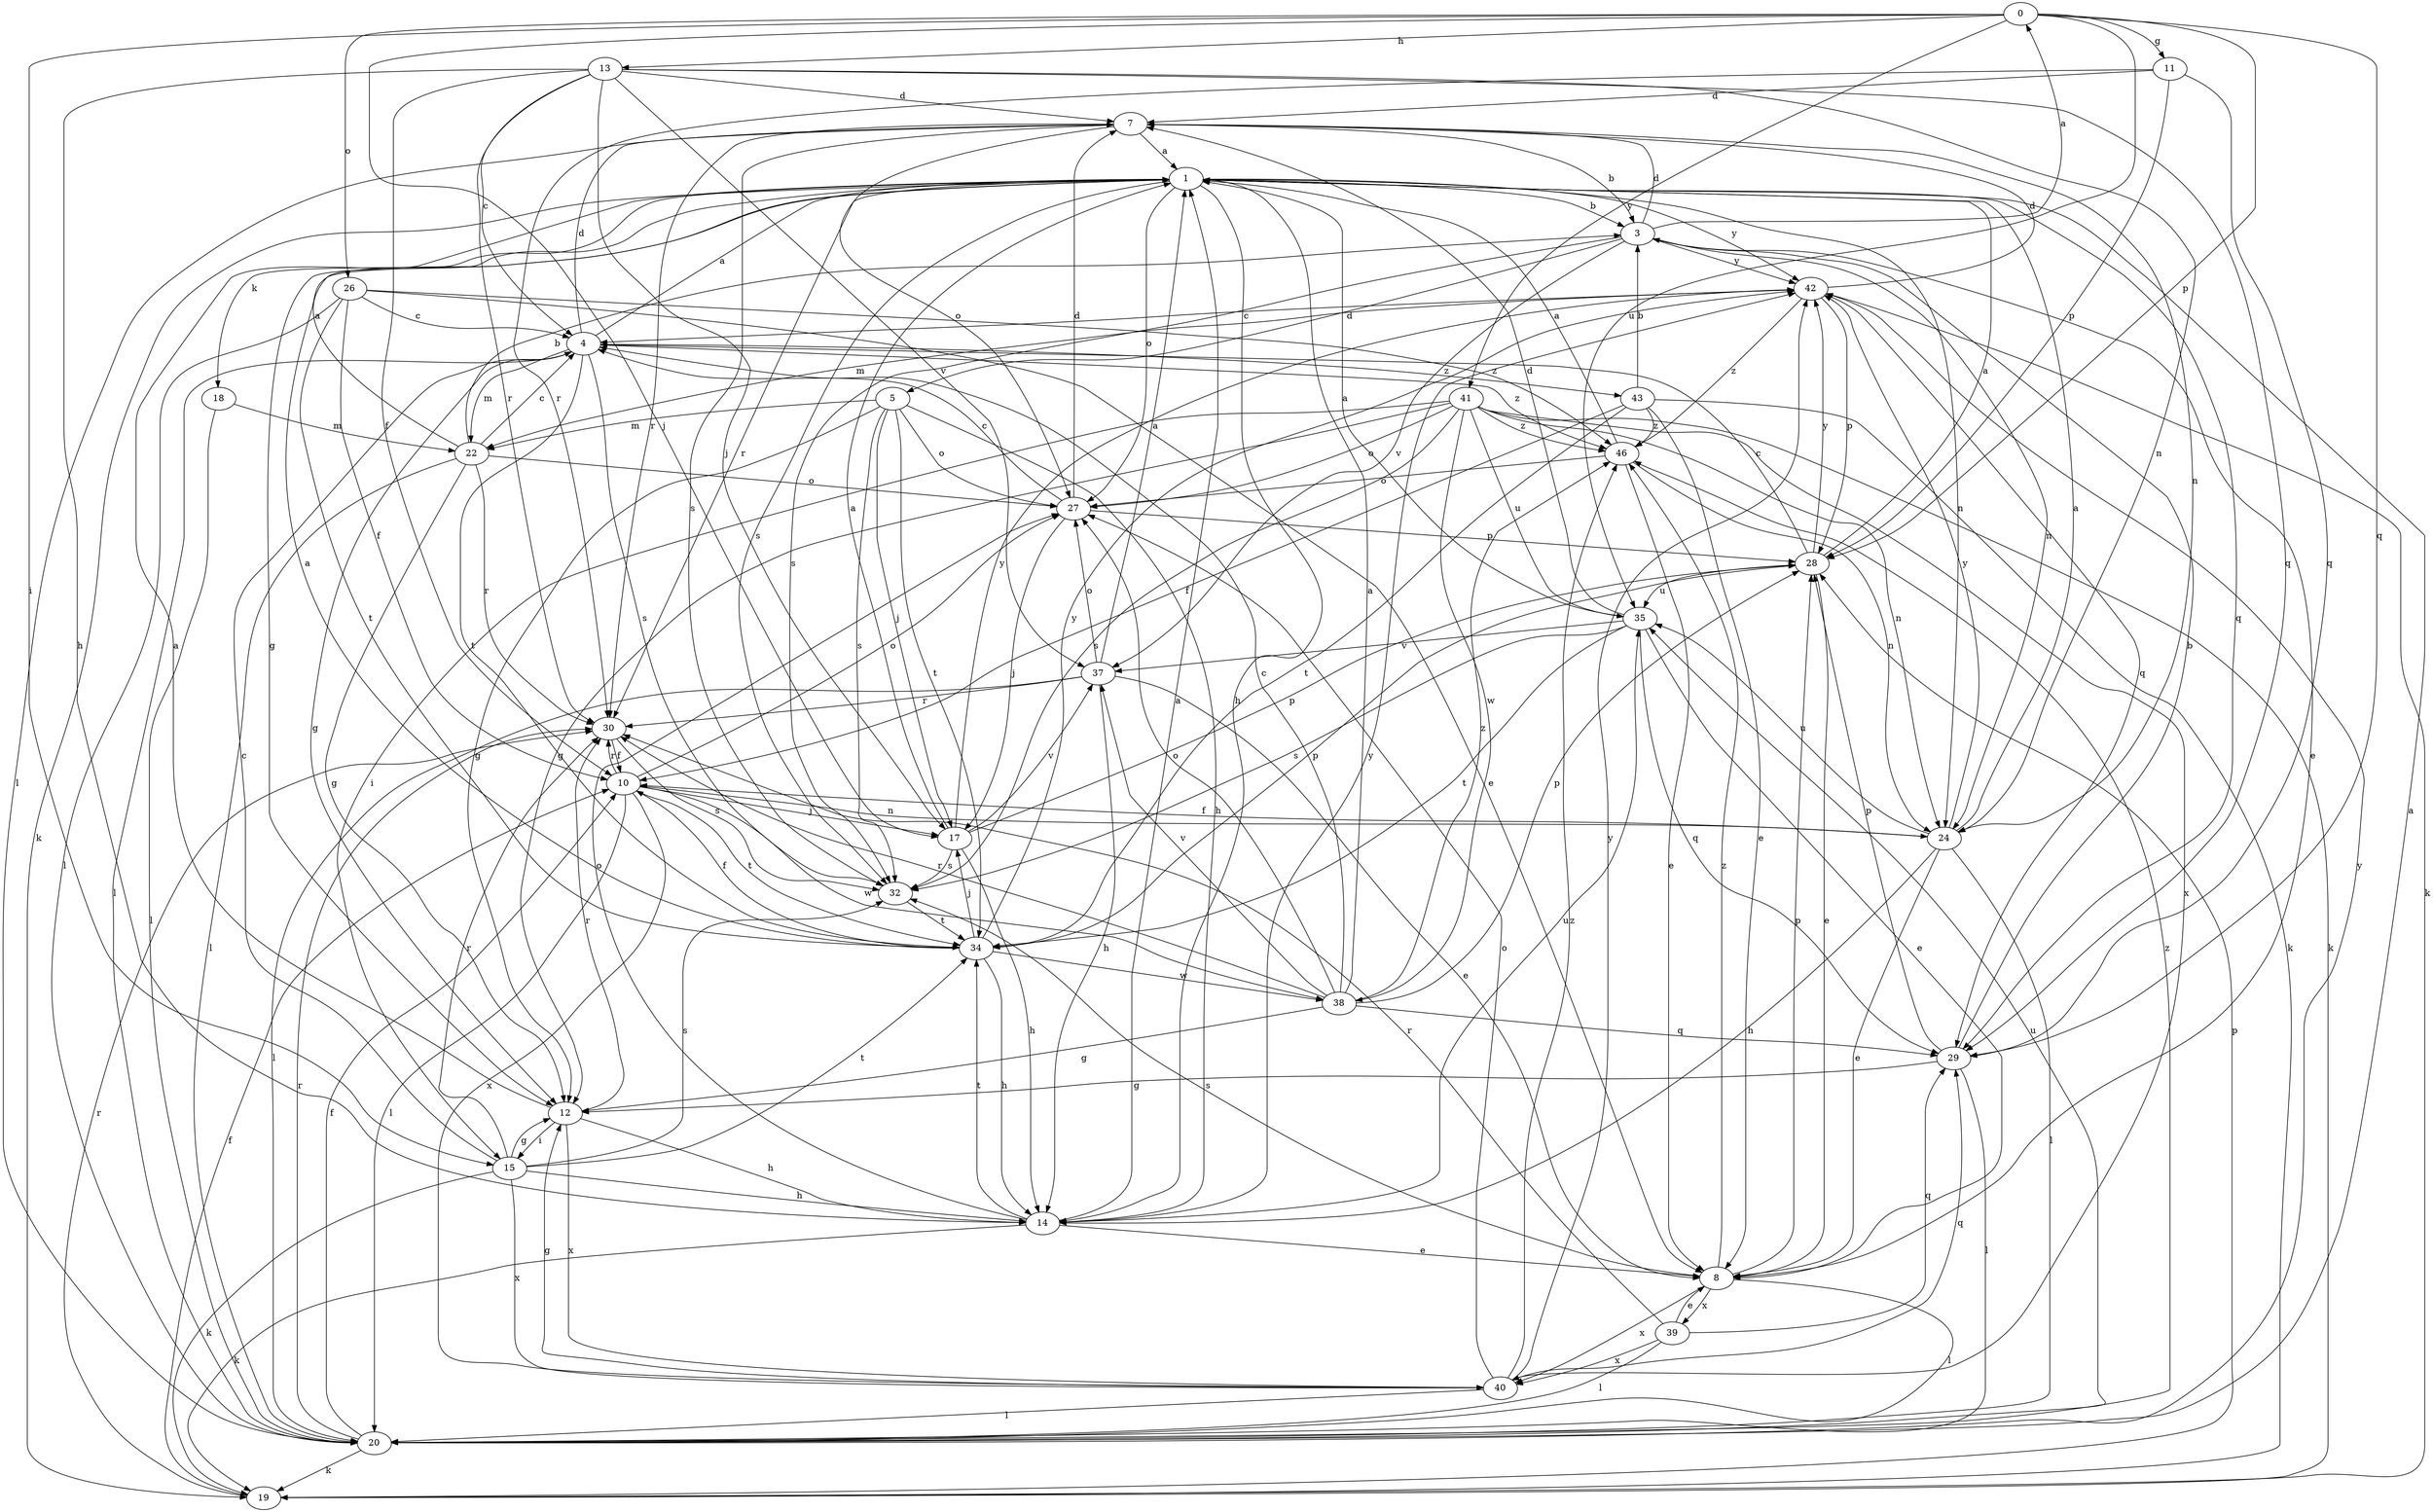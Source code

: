 strict digraph  {
0;
1;
3;
4;
5;
7;
8;
10;
11;
12;
13;
14;
15;
17;
18;
19;
20;
22;
24;
26;
27;
28;
29;
30;
32;
34;
35;
37;
38;
39;
40;
41;
42;
43;
46;
0 -> 11  [label=g];
0 -> 13  [label=h];
0 -> 15  [label=i];
0 -> 17  [label=j];
0 -> 26  [label=o];
0 -> 28  [label=p];
0 -> 29  [label=q];
0 -> 35  [label=u];
0 -> 41  [label=y];
1 -> 3  [label=b];
1 -> 12  [label=g];
1 -> 14  [label=h];
1 -> 18  [label=k];
1 -> 19  [label=k];
1 -> 24  [label=n];
1 -> 27  [label=o];
1 -> 29  [label=q];
1 -> 30  [label=r];
1 -> 32  [label=s];
1 -> 42  [label=y];
3 -> 0  [label=a];
3 -> 5  [label=d];
3 -> 7  [label=d];
3 -> 8  [label=e];
3 -> 24  [label=n];
3 -> 32  [label=s];
3 -> 37  [label=v];
3 -> 42  [label=y];
4 -> 1  [label=a];
4 -> 7  [label=d];
4 -> 12  [label=g];
4 -> 20  [label=l];
4 -> 22  [label=m];
4 -> 32  [label=s];
4 -> 34  [label=t];
4 -> 43  [label=z];
4 -> 46  [label=z];
5 -> 12  [label=g];
5 -> 14  [label=h];
5 -> 17  [label=j];
5 -> 22  [label=m];
5 -> 27  [label=o];
5 -> 32  [label=s];
5 -> 34  [label=t];
7 -> 1  [label=a];
7 -> 3  [label=b];
7 -> 20  [label=l];
7 -> 24  [label=n];
7 -> 27  [label=o];
7 -> 30  [label=r];
7 -> 32  [label=s];
8 -> 20  [label=l];
8 -> 28  [label=p];
8 -> 32  [label=s];
8 -> 39  [label=x];
8 -> 40  [label=x];
8 -> 46  [label=z];
10 -> 17  [label=j];
10 -> 20  [label=l];
10 -> 24  [label=n];
10 -> 27  [label=o];
10 -> 30  [label=r];
10 -> 34  [label=t];
10 -> 38  [label=w];
10 -> 40  [label=x];
11 -> 7  [label=d];
11 -> 28  [label=p];
11 -> 29  [label=q];
11 -> 30  [label=r];
12 -> 1  [label=a];
12 -> 14  [label=h];
12 -> 15  [label=i];
12 -> 30  [label=r];
12 -> 40  [label=x];
13 -> 4  [label=c];
13 -> 7  [label=d];
13 -> 10  [label=f];
13 -> 14  [label=h];
13 -> 17  [label=j];
13 -> 24  [label=n];
13 -> 29  [label=q];
13 -> 30  [label=r];
13 -> 37  [label=v];
14 -> 1  [label=a];
14 -> 8  [label=e];
14 -> 19  [label=k];
14 -> 27  [label=o];
14 -> 34  [label=t];
14 -> 35  [label=u];
14 -> 42  [label=y];
15 -> 4  [label=c];
15 -> 12  [label=g];
15 -> 14  [label=h];
15 -> 19  [label=k];
15 -> 30  [label=r];
15 -> 32  [label=s];
15 -> 34  [label=t];
15 -> 40  [label=x];
17 -> 1  [label=a];
17 -> 14  [label=h];
17 -> 28  [label=p];
17 -> 32  [label=s];
17 -> 37  [label=v];
17 -> 42  [label=y];
18 -> 20  [label=l];
18 -> 22  [label=m];
19 -> 10  [label=f];
19 -> 28  [label=p];
19 -> 30  [label=r];
20 -> 1  [label=a];
20 -> 10  [label=f];
20 -> 19  [label=k];
20 -> 30  [label=r];
20 -> 35  [label=u];
20 -> 42  [label=y];
20 -> 46  [label=z];
22 -> 1  [label=a];
22 -> 3  [label=b];
22 -> 4  [label=c];
22 -> 12  [label=g];
22 -> 20  [label=l];
22 -> 27  [label=o];
22 -> 30  [label=r];
24 -> 1  [label=a];
24 -> 8  [label=e];
24 -> 10  [label=f];
24 -> 14  [label=h];
24 -> 20  [label=l];
24 -> 35  [label=u];
24 -> 42  [label=y];
26 -> 4  [label=c];
26 -> 8  [label=e];
26 -> 10  [label=f];
26 -> 20  [label=l];
26 -> 34  [label=t];
26 -> 46  [label=z];
27 -> 4  [label=c];
27 -> 7  [label=d];
27 -> 17  [label=j];
27 -> 28  [label=p];
28 -> 1  [label=a];
28 -> 4  [label=c];
28 -> 8  [label=e];
28 -> 35  [label=u];
28 -> 42  [label=y];
29 -> 3  [label=b];
29 -> 12  [label=g];
29 -> 20  [label=l];
29 -> 28  [label=p];
30 -> 10  [label=f];
30 -> 32  [label=s];
32 -> 34  [label=t];
34 -> 1  [label=a];
34 -> 10  [label=f];
34 -> 14  [label=h];
34 -> 17  [label=j];
34 -> 28  [label=p];
34 -> 38  [label=w];
34 -> 42  [label=y];
35 -> 1  [label=a];
35 -> 7  [label=d];
35 -> 8  [label=e];
35 -> 29  [label=q];
35 -> 32  [label=s];
35 -> 34  [label=t];
35 -> 37  [label=v];
37 -> 1  [label=a];
37 -> 8  [label=e];
37 -> 14  [label=h];
37 -> 20  [label=l];
37 -> 27  [label=o];
37 -> 30  [label=r];
38 -> 1  [label=a];
38 -> 4  [label=c];
38 -> 12  [label=g];
38 -> 27  [label=o];
38 -> 28  [label=p];
38 -> 29  [label=q];
38 -> 30  [label=r];
38 -> 37  [label=v];
38 -> 46  [label=z];
39 -> 8  [label=e];
39 -> 20  [label=l];
39 -> 29  [label=q];
39 -> 30  [label=r];
39 -> 40  [label=x];
40 -> 12  [label=g];
40 -> 20  [label=l];
40 -> 27  [label=o];
40 -> 29  [label=q];
40 -> 42  [label=y];
40 -> 46  [label=z];
41 -> 12  [label=g];
41 -> 15  [label=i];
41 -> 19  [label=k];
41 -> 24  [label=n];
41 -> 27  [label=o];
41 -> 32  [label=s];
41 -> 35  [label=u];
41 -> 38  [label=w];
41 -> 40  [label=x];
41 -> 46  [label=z];
42 -> 4  [label=c];
42 -> 7  [label=d];
42 -> 19  [label=k];
42 -> 22  [label=m];
42 -> 28  [label=p];
42 -> 29  [label=q];
42 -> 46  [label=z];
43 -> 3  [label=b];
43 -> 8  [label=e];
43 -> 10  [label=f];
43 -> 19  [label=k];
43 -> 34  [label=t];
43 -> 46  [label=z];
46 -> 1  [label=a];
46 -> 8  [label=e];
46 -> 24  [label=n];
46 -> 27  [label=o];
}
